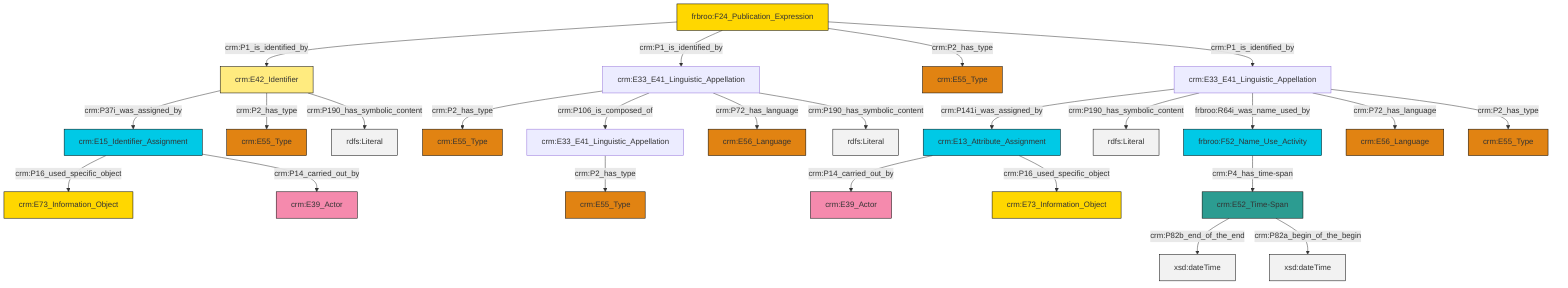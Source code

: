graph TD
classDef Literal fill:#f2f2f2,stroke:#000000;
classDef CRM_Entity fill:#FFFFFF,stroke:#000000;
classDef Temporal_Entity fill:#00C9E6, stroke:#000000;
classDef Type fill:#E18312, stroke:#000000;
classDef Time-Span fill:#2C9C91, stroke:#000000;
classDef Appellation fill:#FFEB7F, stroke:#000000;
classDef Place fill:#008836, stroke:#000000;
classDef Persistent_Item fill:#B266B2, stroke:#000000;
classDef Conceptual_Object fill:#FFD700, stroke:#000000;
classDef Physical_Thing fill:#D2B48C, stroke:#000000;
classDef Actor fill:#f58aad, stroke:#000000;
classDef PC_Classes fill:#4ce600, stroke:#000000;
classDef Multi fill:#cccccc,stroke:#000000;

0["crm:E15_Identifier_Assignment"]:::Temporal_Entity -->|crm:P16_used_specific_object| 1["crm:E73_Information_Object"]:::Conceptual_Object
2["crm:E33_E41_Linguistic_Appellation"]:::Default -->|crm:P141i_was_assigned_by| 3["crm:E13_Attribute_Assignment"]:::Temporal_Entity
2["crm:E33_E41_Linguistic_Appellation"]:::Default -->|crm:P190_has_symbolic_content| 4[rdfs:Literal]:::Literal
3["crm:E13_Attribute_Assignment"]:::Temporal_Entity -->|crm:P14_carried_out_by| 5["crm:E39_Actor"]:::Actor
0["crm:E15_Identifier_Assignment"]:::Temporal_Entity -->|crm:P14_carried_out_by| 12["crm:E39_Actor"]:::Actor
10["crm:E33_E41_Linguistic_Appellation"]:::Default -->|crm:P2_has_type| 6["crm:E55_Type"]:::Type
2["crm:E33_E41_Linguistic_Appellation"]:::Default -->|frbroo:R64i_was_name_used_by| 14["frbroo:F52_Name_Use_Activity"]:::Temporal_Entity
14["frbroo:F52_Name_Use_Activity"]:::Temporal_Entity -->|crm:P4_has_time-span| 17["crm:E52_Time-Span"]:::Time-Span
17["crm:E52_Time-Span"]:::Time-Span -->|crm:P82b_end_of_the_end| 19[xsd:dateTime]:::Literal
2["crm:E33_E41_Linguistic_Appellation"]:::Default -->|crm:P72_has_language| 20["crm:E56_Language"]:::Type
23["crm:E42_Identifier"]:::Appellation -->|crm:P37i_was_assigned_by| 0["crm:E15_Identifier_Assignment"]:::Temporal_Entity
25["crm:E33_E41_Linguistic_Appellation"]:::Default -->|crm:P2_has_type| 8["crm:E55_Type"]:::Type
25["crm:E33_E41_Linguistic_Appellation"]:::Default -->|crm:P106_is_composed_of| 10["crm:E33_E41_Linguistic_Appellation"]:::Default
3["crm:E13_Attribute_Assignment"]:::Temporal_Entity -->|crm:P16_used_specific_object| 26["crm:E73_Information_Object"]:::Conceptual_Object
23["crm:E42_Identifier"]:::Appellation -->|crm:P2_has_type| 30["crm:E55_Type"]:::Type
25["crm:E33_E41_Linguistic_Appellation"]:::Default -->|crm:P72_has_language| 33["crm:E56_Language"]:::Type
23["crm:E42_Identifier"]:::Appellation -->|crm:P190_has_symbolic_content| 35[rdfs:Literal]:::Literal
25["crm:E33_E41_Linguistic_Appellation"]:::Default -->|crm:P190_has_symbolic_content| 36[rdfs:Literal]:::Literal
17["crm:E52_Time-Span"]:::Time-Span -->|crm:P82a_begin_of_the_begin| 39[xsd:dateTime]:::Literal
21["frbroo:F24_Publication_Expression"]:::Conceptual_Object -->|crm:P1_is_identified_by| 23["crm:E42_Identifier"]:::Appellation
21["frbroo:F24_Publication_Expression"]:::Conceptual_Object -->|crm:P1_is_identified_by| 25["crm:E33_E41_Linguistic_Appellation"]:::Default
21["frbroo:F24_Publication_Expression"]:::Conceptual_Object -->|crm:P2_has_type| 15["crm:E55_Type"]:::Type
2["crm:E33_E41_Linguistic_Appellation"]:::Default -->|crm:P2_has_type| 41["crm:E55_Type"]:::Type
21["frbroo:F24_Publication_Expression"]:::Conceptual_Object -->|crm:P1_is_identified_by| 2["crm:E33_E41_Linguistic_Appellation"]:::Default